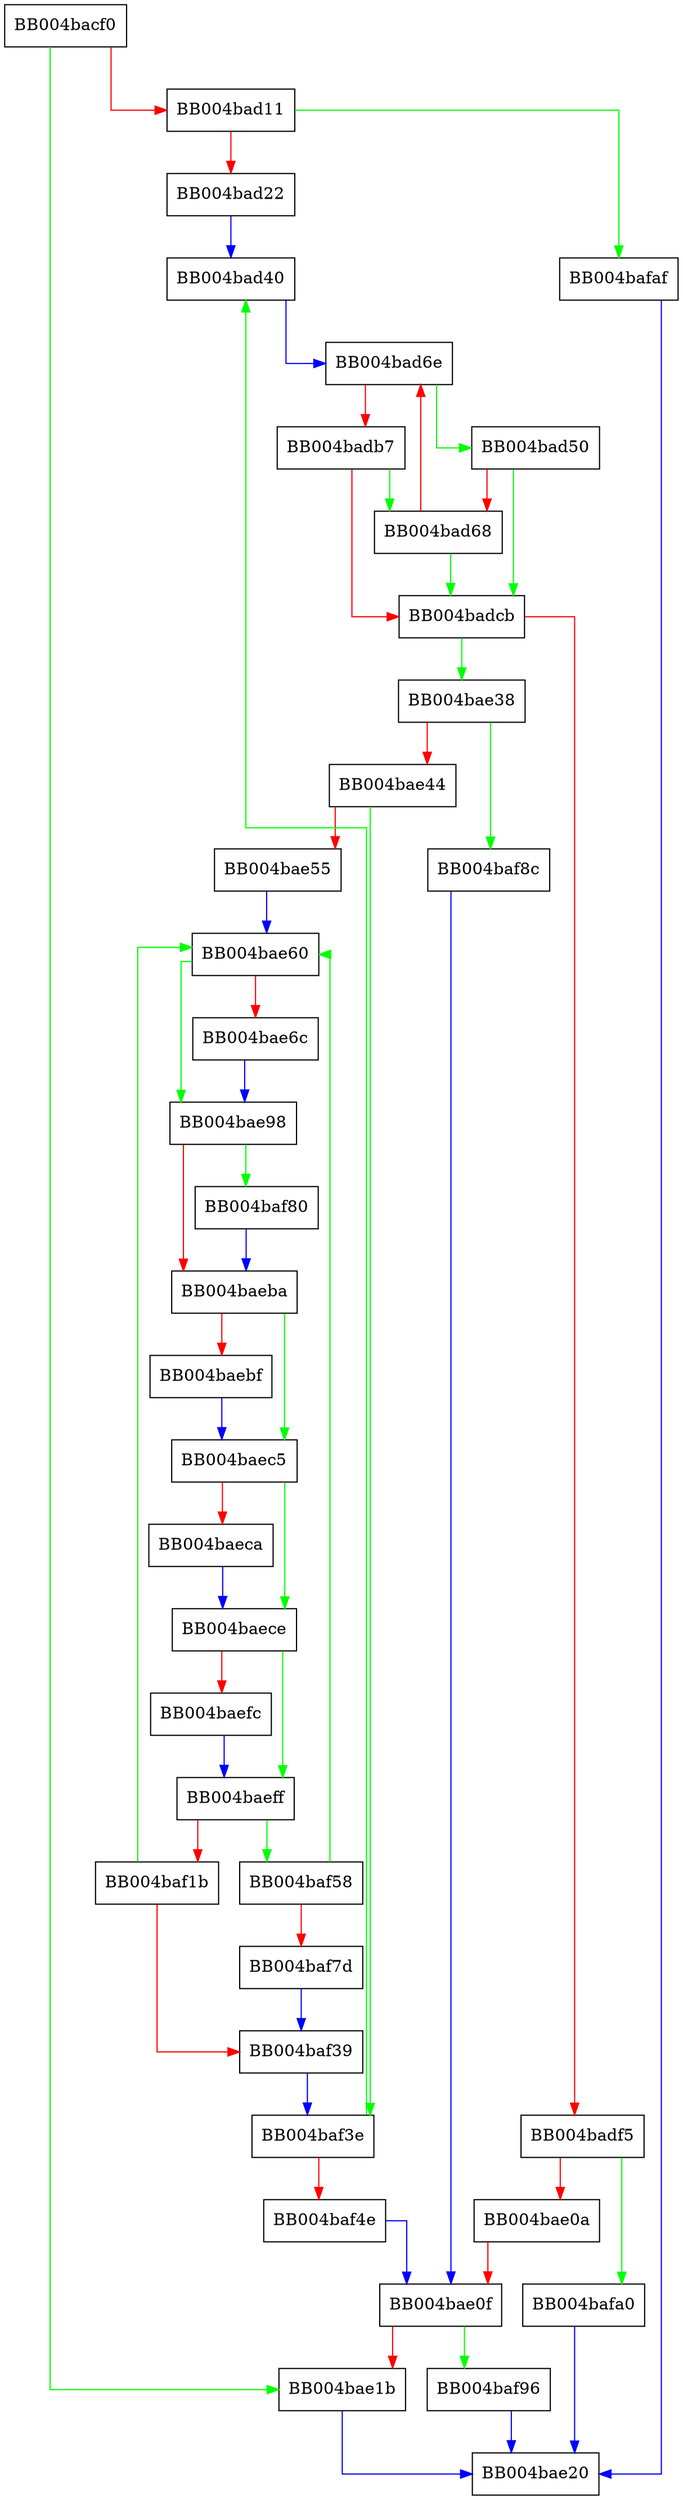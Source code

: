 digraph ossl_qtx_flush_net {
  node [shape="box"];
  graph [splines=ortho];
  BB004bacf0 -> BB004bae1b [color="green"];
  BB004bacf0 -> BB004bad11 [color="red"];
  BB004bad11 -> BB004bafaf [color="green"];
  BB004bad11 -> BB004bad22 [color="red"];
  BB004bad22 -> BB004bad40 [color="blue"];
  BB004bad40 -> BB004bad6e [color="blue"];
  BB004bad50 -> BB004badcb [color="green"];
  BB004bad50 -> BB004bad68 [color="red"];
  BB004bad68 -> BB004badcb [color="green"];
  BB004bad68 -> BB004bad6e [color="red"];
  BB004bad6e -> BB004bad50 [color="green"];
  BB004bad6e -> BB004badb7 [color="red"];
  BB004badb7 -> BB004bad68 [color="green"];
  BB004badb7 -> BB004badcb [color="red"];
  BB004badcb -> BB004bae38 [color="green"];
  BB004badcb -> BB004badf5 [color="red"];
  BB004badf5 -> BB004bafa0 [color="green"];
  BB004badf5 -> BB004bae0a [color="red"];
  BB004bae0a -> BB004bae0f [color="red"];
  BB004bae0f -> BB004baf96 [color="green"];
  BB004bae0f -> BB004bae1b [color="red"];
  BB004bae1b -> BB004bae20 [color="blue"];
  BB004bae38 -> BB004baf8c [color="green"];
  BB004bae38 -> BB004bae44 [color="red"];
  BB004bae44 -> BB004baf3e [color="green"];
  BB004bae44 -> BB004bae55 [color="red"];
  BB004bae55 -> BB004bae60 [color="blue"];
  BB004bae60 -> BB004bae98 [color="green"];
  BB004bae60 -> BB004bae6c [color="red"];
  BB004bae6c -> BB004bae98 [color="blue"];
  BB004bae98 -> BB004baf80 [color="green"];
  BB004bae98 -> BB004baeba [color="red"];
  BB004baeba -> BB004baec5 [color="green"];
  BB004baeba -> BB004baebf [color="red"];
  BB004baebf -> BB004baec5 [color="blue"];
  BB004baec5 -> BB004baece [color="green"];
  BB004baec5 -> BB004baeca [color="red"];
  BB004baeca -> BB004baece [color="blue"];
  BB004baece -> BB004baeff [color="green"];
  BB004baece -> BB004baefc [color="red"];
  BB004baefc -> BB004baeff [color="blue"];
  BB004baeff -> BB004baf58 [color="green"];
  BB004baeff -> BB004baf1b [color="red"];
  BB004baf1b -> BB004bae60 [color="green"];
  BB004baf1b -> BB004baf39 [color="red"];
  BB004baf39 -> BB004baf3e [color="blue"];
  BB004baf3e -> BB004bad40 [color="green"];
  BB004baf3e -> BB004baf4e [color="red"];
  BB004baf4e -> BB004bae0f [color="blue"];
  BB004baf58 -> BB004bae60 [color="green"];
  BB004baf58 -> BB004baf7d [color="red"];
  BB004baf7d -> BB004baf39 [color="blue"];
  BB004baf80 -> BB004baeba [color="blue"];
  BB004baf8c -> BB004bae0f [color="blue"];
  BB004baf96 -> BB004bae20 [color="blue"];
  BB004bafa0 -> BB004bae20 [color="blue"];
  BB004bafaf -> BB004bae20 [color="blue"];
}